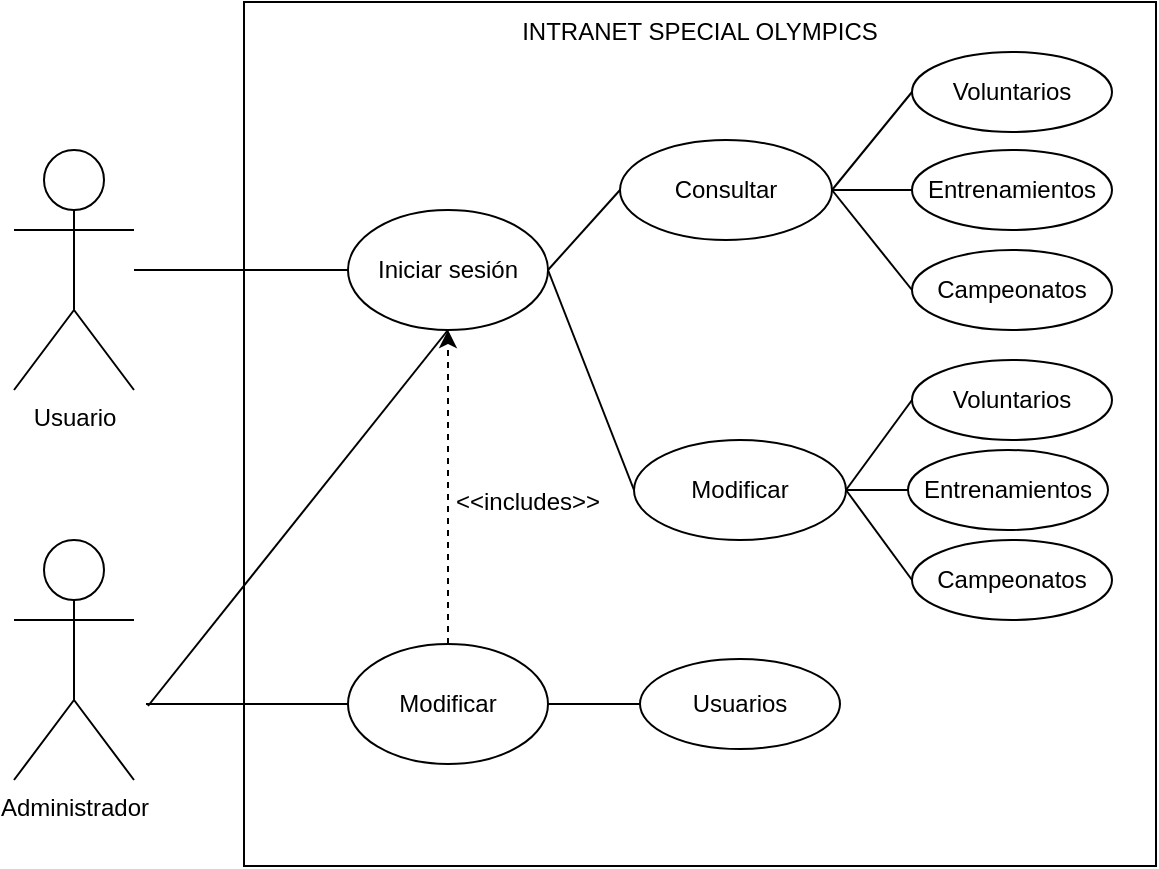 <mxfile version="14.7.6" type="device"><diagram id="prtHgNgQTEPvFCAcTncT" name="Page-1"><mxGraphModel dx="790" dy="331" grid="0" gridSize="10" guides="1" tooltips="1" connect="1" arrows="1" fold="1" page="1" pageScale="1" pageWidth="827" pageHeight="1169" background="none" math="0" shadow="0"><root><mxCell id="0"/><mxCell id="1" parent="0"/><mxCell id="r-Fj4kICJBhmICtiJOVL-1" value="" style="rounded=0;whiteSpace=wrap;html=1;" parent="1" vertex="1"><mxGeometry x="169" y="34" width="456" height="432" as="geometry"/></mxCell><mxCell id="CvLgBSS5izVTvnteNKez-1" value="Usuario&lt;br&gt;" style="shape=umlActor;verticalLabelPosition=bottom;verticalAlign=top;html=1;outlineConnect=0;" parent="1" vertex="1"><mxGeometry x="54" y="108" width="60" height="120" as="geometry"/></mxCell><mxCell id="CvLgBSS5izVTvnteNKez-2" value="Iniciar sesión" style="ellipse;whiteSpace=wrap;html=1;" parent="1" vertex="1"><mxGeometry x="221" y="138" width="100" height="60" as="geometry"/></mxCell><mxCell id="CvLgBSS5izVTvnteNKez-3" value="" style="endArrow=none;html=1;entryX=0;entryY=0.5;entryDx=0;entryDy=0;" parent="1" target="CvLgBSS5izVTvnteNKez-2" edge="1"><mxGeometry width="50" height="50" relative="1" as="geometry"><mxPoint x="114" y="168" as="sourcePoint"/><mxPoint x="164" y="163" as="targetPoint"/></mxGeometry></mxCell><mxCell id="CvLgBSS5izVTvnteNKez-5" value="Consultar" style="ellipse;whiteSpace=wrap;html=1;" parent="1" vertex="1"><mxGeometry x="357" y="103" width="106" height="50" as="geometry"/></mxCell><mxCell id="CvLgBSS5izVTvnteNKez-6" value="Voluntarios" style="ellipse;whiteSpace=wrap;html=1;" parent="1" vertex="1"><mxGeometry x="503" y="59" width="100" height="40" as="geometry"/></mxCell><mxCell id="CvLgBSS5izVTvnteNKez-7" value="Entrenamientos" style="ellipse;whiteSpace=wrap;html=1;" parent="1" vertex="1"><mxGeometry x="503" y="108" width="100" height="40" as="geometry"/></mxCell><mxCell id="CvLgBSS5izVTvnteNKez-8" value="Campeonatos" style="ellipse;whiteSpace=wrap;html=1;" parent="1" vertex="1"><mxGeometry x="503" y="158" width="100" height="40" as="geometry"/></mxCell><mxCell id="CvLgBSS5izVTvnteNKez-13" value="" style="endArrow=none;html=1;entryX=0;entryY=0.5;entryDx=0;entryDy=0;" parent="1" source="CvLgBSS5izVTvnteNKez-5" target="CvLgBSS5izVTvnteNKez-7" edge="1"><mxGeometry width="50" height="50" relative="1" as="geometry"><mxPoint x="480" y="143" as="sourcePoint"/><mxPoint x="534" y="113" as="targetPoint"/></mxGeometry></mxCell><mxCell id="CvLgBSS5izVTvnteNKez-14" value="" style="endArrow=none;html=1;entryX=0;entryY=0.5;entryDx=0;entryDy=0;exitX=1;exitY=0.5;exitDx=0;exitDy=0;" parent="1" source="CvLgBSS5izVTvnteNKez-5" target="CvLgBSS5izVTvnteNKez-8" edge="1"><mxGeometry width="50" height="50" relative="1" as="geometry"><mxPoint x="472" y="133" as="sourcePoint"/><mxPoint x="526" y="103" as="targetPoint"/></mxGeometry></mxCell><mxCell id="CvLgBSS5izVTvnteNKez-18" value="" style="endArrow=none;html=1;entryX=0;entryY=0.5;entryDx=0;entryDy=0;exitX=1;exitY=0.5;exitDx=0;exitDy=0;" parent="1" source="CvLgBSS5izVTvnteNKez-5" target="CvLgBSS5izVTvnteNKez-6" edge="1"><mxGeometry width="50" height="50" relative="1" as="geometry"><mxPoint x="472" y="129" as="sourcePoint"/><mxPoint x="514" y="188" as="targetPoint"/></mxGeometry></mxCell><mxCell id="CvLgBSS5izVTvnteNKez-19" value="Modificar" style="ellipse;whiteSpace=wrap;html=1;" parent="1" vertex="1"><mxGeometry x="364" y="253" width="106" height="50" as="geometry"/></mxCell><mxCell id="CvLgBSS5izVTvnteNKez-20" value="Voluntarios" style="ellipse;whiteSpace=wrap;html=1;" parent="1" vertex="1"><mxGeometry x="503" y="213" width="100" height="40" as="geometry"/></mxCell><mxCell id="CvLgBSS5izVTvnteNKez-21" value="Entrenamientos" style="ellipse;whiteSpace=wrap;html=1;" parent="1" vertex="1"><mxGeometry x="501" y="258" width="100" height="40" as="geometry"/></mxCell><mxCell id="CvLgBSS5izVTvnteNKez-22" value="Campeonatos" style="ellipse;whiteSpace=wrap;html=1;" parent="1" vertex="1"><mxGeometry x="503" y="303" width="100" height="40" as="geometry"/></mxCell><mxCell id="CvLgBSS5izVTvnteNKez-23" value="" style="endArrow=none;html=1;entryX=0;entryY=0.5;entryDx=0;entryDy=0;" parent="1" source="CvLgBSS5izVTvnteNKez-19" target="CvLgBSS5izVTvnteNKez-21" edge="1"><mxGeometry width="50" height="50" relative="1" as="geometry"><mxPoint x="480" y="288" as="sourcePoint"/><mxPoint x="534" y="258" as="targetPoint"/></mxGeometry></mxCell><mxCell id="CvLgBSS5izVTvnteNKez-24" value="" style="endArrow=none;html=1;entryX=0;entryY=0.5;entryDx=0;entryDy=0;exitX=1;exitY=0.5;exitDx=0;exitDy=0;" parent="1" source="CvLgBSS5izVTvnteNKez-19" target="CvLgBSS5izVTvnteNKez-22" edge="1"><mxGeometry width="50" height="50" relative="1" as="geometry"><mxPoint x="472" y="278" as="sourcePoint"/><mxPoint x="526" y="248" as="targetPoint"/></mxGeometry></mxCell><mxCell id="CvLgBSS5izVTvnteNKez-25" value="" style="endArrow=none;html=1;entryX=0;entryY=0.5;entryDx=0;entryDy=0;exitX=1;exitY=0.5;exitDx=0;exitDy=0;" parent="1" source="CvLgBSS5izVTvnteNKez-19" target="CvLgBSS5izVTvnteNKez-20" edge="1"><mxGeometry width="50" height="50" relative="1" as="geometry"><mxPoint x="472" y="274" as="sourcePoint"/><mxPoint x="514" y="333" as="targetPoint"/></mxGeometry></mxCell><mxCell id="CvLgBSS5izVTvnteNKez-26" value="" style="endArrow=none;html=1;entryX=0;entryY=0.5;entryDx=0;entryDy=0;exitX=1;exitY=0.5;exitDx=0;exitDy=0;" parent="1" source="CvLgBSS5izVTvnteNKez-2" target="CvLgBSS5izVTvnteNKez-5" edge="1"><mxGeometry width="50" height="50" relative="1" as="geometry"><mxPoint x="384" y="243" as="sourcePoint"/><mxPoint x="434" y="193" as="targetPoint"/></mxGeometry></mxCell><mxCell id="CvLgBSS5izVTvnteNKez-27" value="" style="endArrow=none;html=1;entryX=0;entryY=0.5;entryDx=0;entryDy=0;exitX=1;exitY=0.5;exitDx=0;exitDy=0;" parent="1" source="CvLgBSS5izVTvnteNKez-2" target="CvLgBSS5izVTvnteNKez-19" edge="1"><mxGeometry width="50" height="50" relative="1" as="geometry"><mxPoint x="384" y="243" as="sourcePoint"/><mxPoint x="434" y="193" as="targetPoint"/></mxGeometry></mxCell><mxCell id="CvLgBSS5izVTvnteNKez-28" value="Administrador" style="shape=umlActor;verticalLabelPosition=bottom;verticalAlign=top;html=1;outlineConnect=0;" parent="1" vertex="1"><mxGeometry x="54" y="303" width="60" height="120" as="geometry"/></mxCell><mxCell id="CvLgBSS5izVTvnteNKez-29" value="Modificar" style="ellipse;whiteSpace=wrap;html=1;" parent="1" vertex="1"><mxGeometry x="221" y="355" width="100" height="60" as="geometry"/></mxCell><mxCell id="CvLgBSS5izVTvnteNKez-30" value="" style="endArrow=none;html=1;entryX=0;entryY=0.5;entryDx=0;entryDy=0;" parent="1" target="CvLgBSS5izVTvnteNKez-29" edge="1"><mxGeometry width="50" height="50" relative="1" as="geometry"><mxPoint x="120" y="385" as="sourcePoint"/><mxPoint x="164" y="373" as="targetPoint"/></mxGeometry></mxCell><mxCell id="CvLgBSS5izVTvnteNKez-31" value="Usuarios" style="ellipse;whiteSpace=wrap;html=1;" parent="1" vertex="1"><mxGeometry x="367" y="362.5" width="100" height="45" as="geometry"/></mxCell><mxCell id="CvLgBSS5izVTvnteNKez-32" value="" style="endArrow=none;html=1;entryX=0;entryY=0.5;entryDx=0;entryDy=0;exitX=1;exitY=0.5;exitDx=0;exitDy=0;" parent="1" source="CvLgBSS5izVTvnteNKez-29" target="CvLgBSS5izVTvnteNKez-31" edge="1"><mxGeometry width="50" height="50" relative="1" as="geometry"><mxPoint x="304" y="403" as="sourcePoint"/><mxPoint x="354" y="353" as="targetPoint"/></mxGeometry></mxCell><mxCell id="CvLgBSS5izVTvnteNKez-36" value="&amp;lt;&amp;lt;includes&amp;gt;&amp;gt;" style="text;html=1;strokeColor=none;fillColor=none;align=center;verticalAlign=middle;whiteSpace=wrap;rounded=0;" parent="1" vertex="1"><mxGeometry x="291" y="274" width="40" height="20" as="geometry"/></mxCell><mxCell id="CvLgBSS5izVTvnteNKez-37" value="" style="endArrow=classic;html=1;dashed=1;entryX=0.5;entryY=1;entryDx=0;entryDy=0;exitX=0.5;exitY=0;exitDx=0;exitDy=0;" parent="1" source="CvLgBSS5izVTvnteNKez-29" target="CvLgBSS5izVTvnteNKez-2" edge="1"><mxGeometry width="50" height="50" relative="1" as="geometry"><mxPoint x="384" y="343" as="sourcePoint"/><mxPoint x="274" y="253" as="targetPoint"/></mxGeometry></mxCell><mxCell id="CvLgBSS5izVTvnteNKez-64" value="" style="endArrow=none;html=1;entryX=0.5;entryY=1;entryDx=0;entryDy=0;" parent="1" target="CvLgBSS5izVTvnteNKez-2" edge="1"><mxGeometry width="50" height="50" relative="1" as="geometry"><mxPoint x="121" y="386" as="sourcePoint"/><mxPoint x="164" y="358" as="targetPoint"/></mxGeometry></mxCell><mxCell id="r-Fj4kICJBhmICtiJOVL-2" value="INTRANET SPECIAL OLYMPICS" style="text;html=1;align=center;verticalAlign=middle;whiteSpace=wrap;rounded=0;" parent="1" vertex="1"><mxGeometry x="291" y="39" width="212" height="20" as="geometry"/></mxCell></root></mxGraphModel></diagram></mxfile>